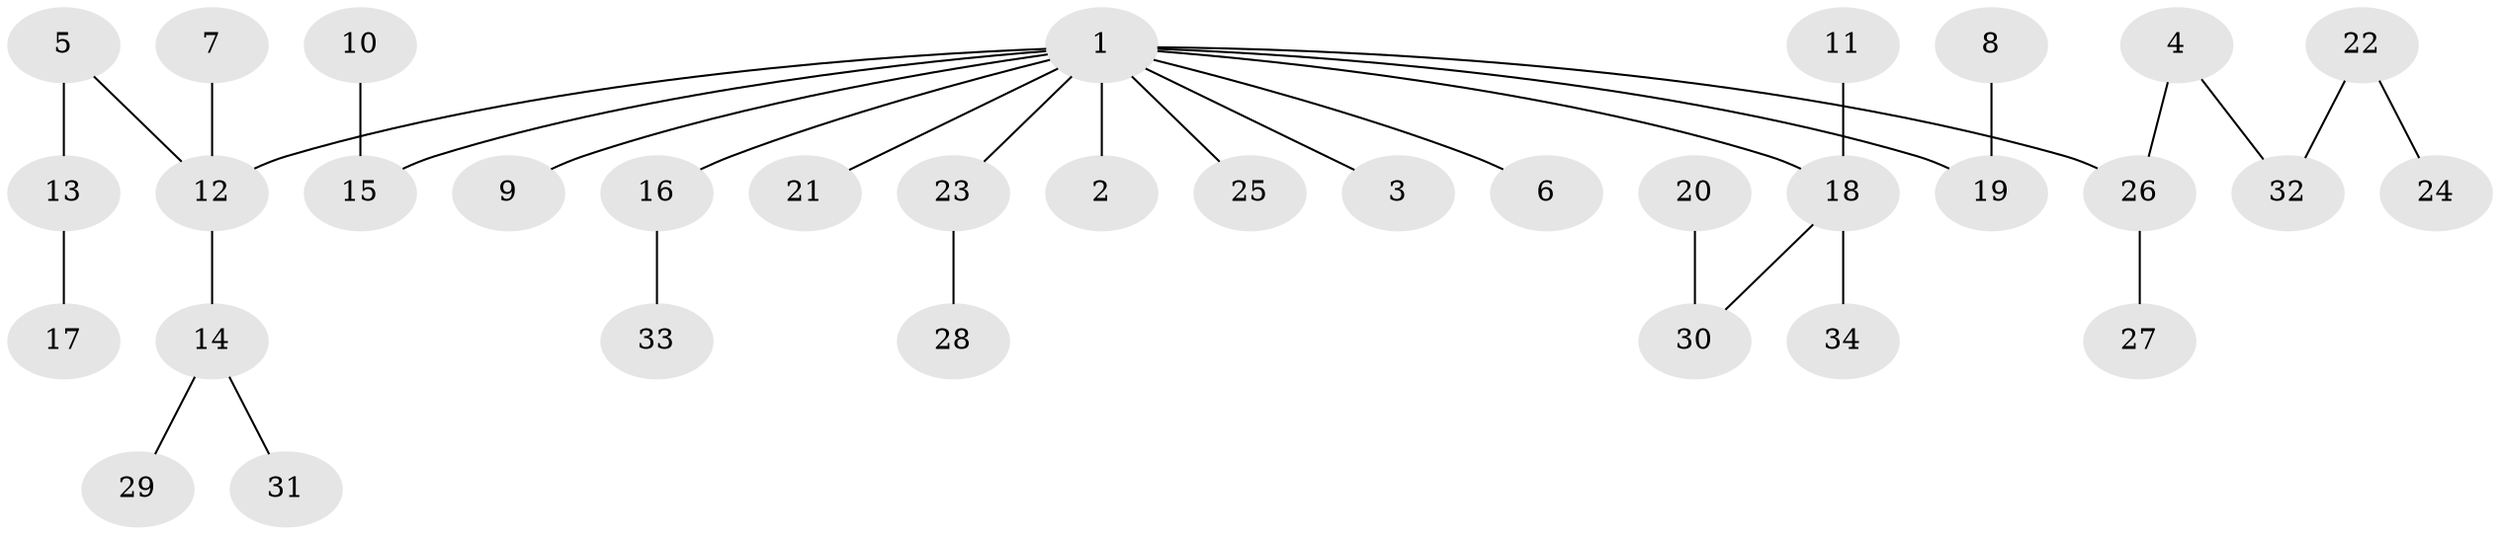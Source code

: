 // original degree distribution, {4: 0.07462686567164178, 10: 0.014925373134328358, 5: 0.014925373134328358, 3: 0.16417910447761194, 2: 0.22388059701492538, 1: 0.5074626865671642}
// Generated by graph-tools (version 1.1) at 2025/26/03/09/25 03:26:26]
// undirected, 34 vertices, 33 edges
graph export_dot {
graph [start="1"]
  node [color=gray90,style=filled];
  1;
  2;
  3;
  4;
  5;
  6;
  7;
  8;
  9;
  10;
  11;
  12;
  13;
  14;
  15;
  16;
  17;
  18;
  19;
  20;
  21;
  22;
  23;
  24;
  25;
  26;
  27;
  28;
  29;
  30;
  31;
  32;
  33;
  34;
  1 -- 2 [weight=1.0];
  1 -- 3 [weight=1.0];
  1 -- 6 [weight=1.0];
  1 -- 9 [weight=1.0];
  1 -- 12 [weight=1.0];
  1 -- 15 [weight=1.0];
  1 -- 16 [weight=1.0];
  1 -- 18 [weight=1.0];
  1 -- 19 [weight=1.0];
  1 -- 21 [weight=1.0];
  1 -- 23 [weight=1.0];
  1 -- 25 [weight=1.0];
  1 -- 26 [weight=1.0];
  4 -- 26 [weight=1.0];
  4 -- 32 [weight=1.0];
  5 -- 12 [weight=1.0];
  5 -- 13 [weight=1.0];
  7 -- 12 [weight=1.0];
  8 -- 19 [weight=1.0];
  10 -- 15 [weight=1.0];
  11 -- 18 [weight=1.0];
  12 -- 14 [weight=1.0];
  13 -- 17 [weight=1.0];
  14 -- 29 [weight=1.0];
  14 -- 31 [weight=1.0];
  16 -- 33 [weight=1.0];
  18 -- 30 [weight=1.0];
  18 -- 34 [weight=1.0];
  20 -- 30 [weight=1.0];
  22 -- 24 [weight=1.0];
  22 -- 32 [weight=1.0];
  23 -- 28 [weight=1.0];
  26 -- 27 [weight=1.0];
}
